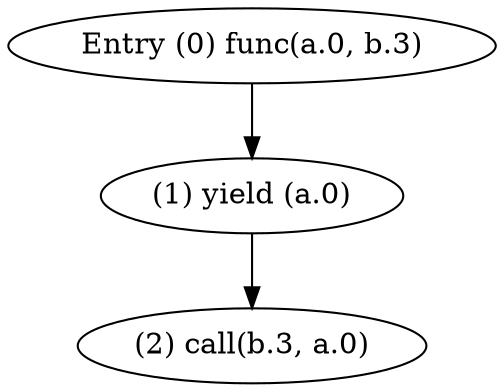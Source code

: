 digraph {
    0 [ label = "Entry (0) func(a.0, b.3)" ]
    1 [ label = "(1) yield (a.0)" ]
    2 [ label = "(2) call(b.3, a.0)" ]
    0 -> 1 [ label = "" ]
    1 -> 2 [ label = "" ]
}
